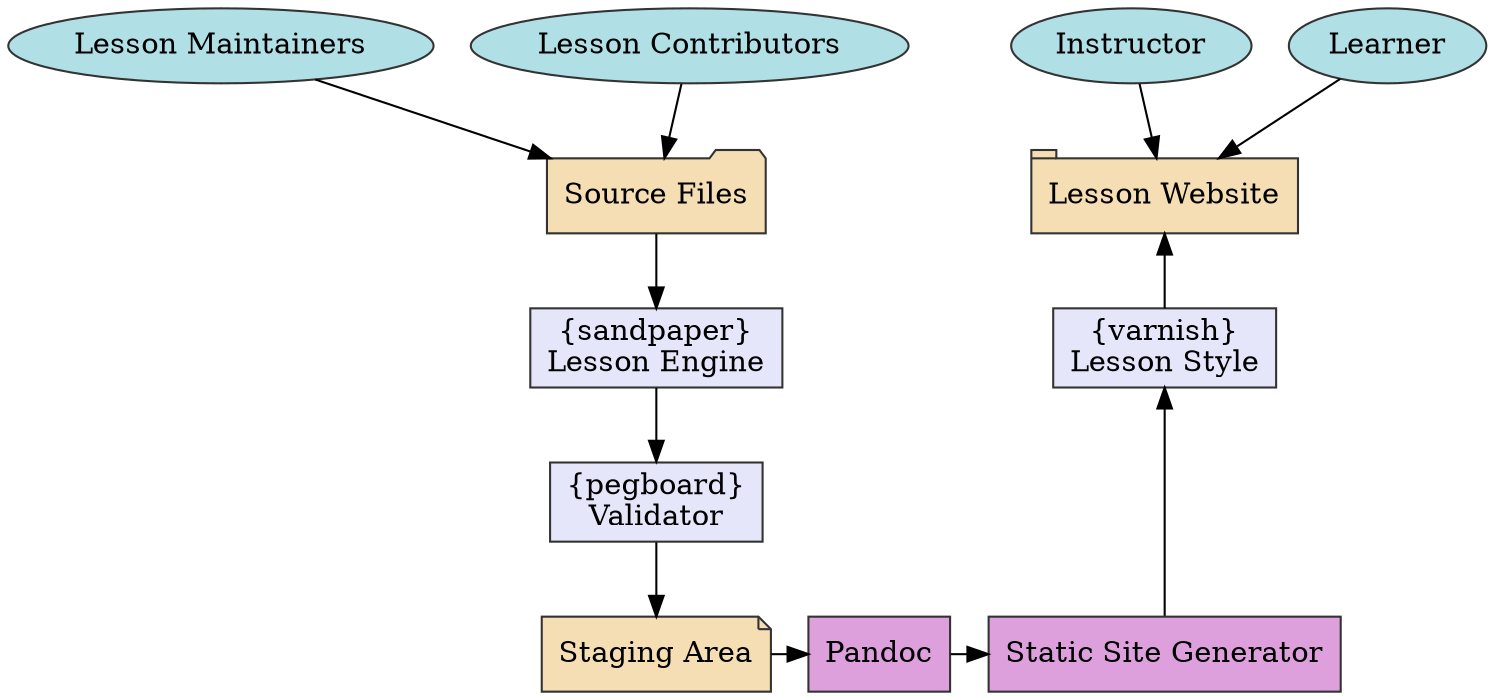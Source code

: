 digraph "Lesson Infrastructure Workflow" {
 
    node   [style="filled" color="grey20"];
    node   [fillcolor="wheat", shape="rect"];
    source [label="Source Files"             , shape="folder"];
    stage  [label="Staging Area"             , shape="note"];
    site   [label="Lesson Website"           , shape="tab"];

    node      [style="filled", fillcolor="lavender", shape="rect"];
    sandpaper [label="{sandpaper}\nLesson Engine"];
    varnish   [label="{varnish}\nLesson Style"];
    pegboard  [label="{pegboard}\nValidator"];

    node   [fillcolor="plum", shape="rect"];
    engine [label="Static Site Generator"];
    pandoc [label="Pandoc"];
 
    node        [fillcolor="powderblue"];
    maintainer  [label="Lesson Maintainers" , shape="oval"];
    contributor [label="Lesson Contributors", shape="oval"];
    instructor  [label="Instructor"         , shape="oval"];
    learner     [label="Learner"            , shape="oval"];
     
    {rank="same"; maintainer,  instructor};
    {rank="same"; contributor, learner};
    {rank="same"; source,      site};
    {rank="same"; sandpaper,   varnish};
    {rank="same"; stage,       pandoc,      engine};
    
    maintainer  -> source;
    contributor -> source;
    instructor  -> site;
    learner     -> site;

    source      -> sandpaper;
    sandpaper   -> pegboard;
    pegboard    -> stage;
    varnish     -> site;
    stage       -> pandoc;
    pandoc      -> engine;
    engine      -> varnish;   
}
